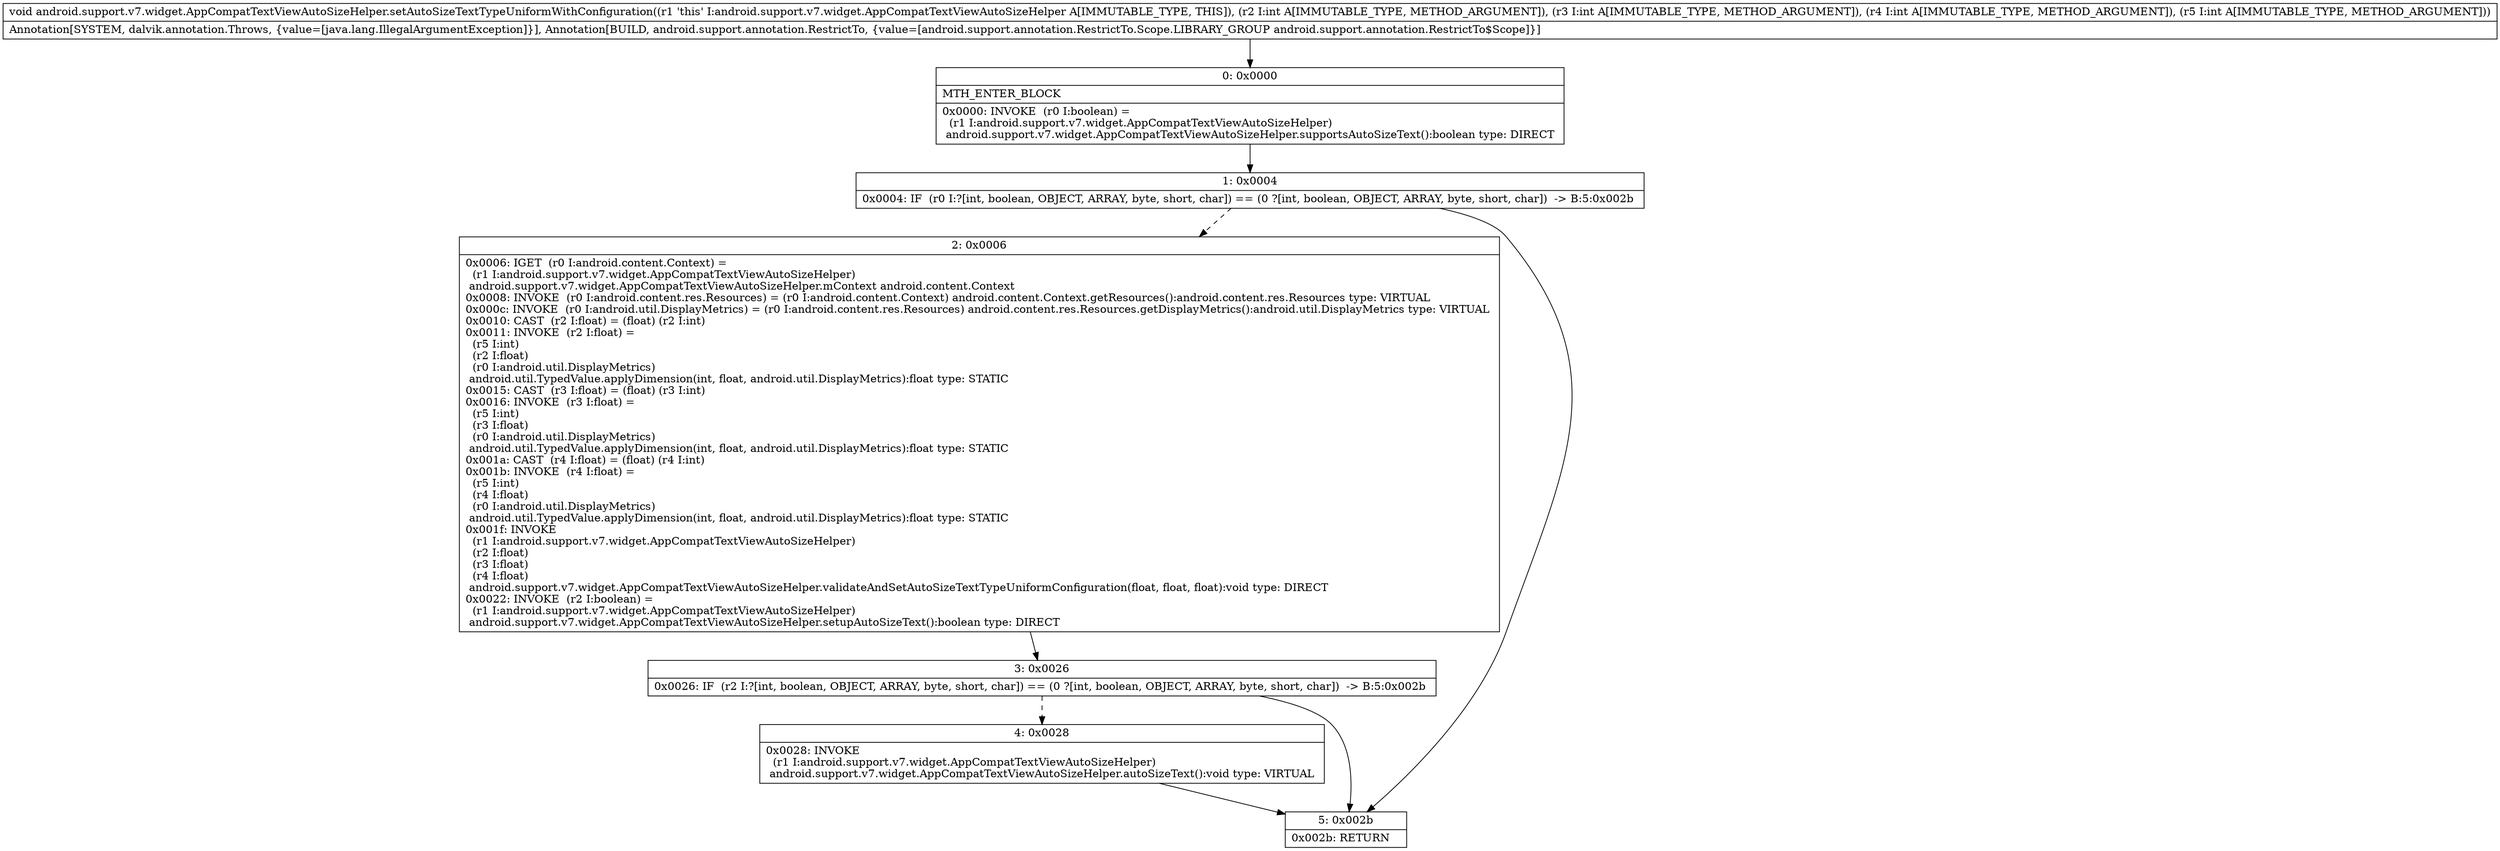 digraph "CFG forandroid.support.v7.widget.AppCompatTextViewAutoSizeHelper.setAutoSizeTextTypeUniformWithConfiguration(IIII)V" {
Node_0 [shape=record,label="{0\:\ 0x0000|MTH_ENTER_BLOCK\l|0x0000: INVOKE  (r0 I:boolean) = \l  (r1 I:android.support.v7.widget.AppCompatTextViewAutoSizeHelper)\l android.support.v7.widget.AppCompatTextViewAutoSizeHelper.supportsAutoSizeText():boolean type: DIRECT \l}"];
Node_1 [shape=record,label="{1\:\ 0x0004|0x0004: IF  (r0 I:?[int, boolean, OBJECT, ARRAY, byte, short, char]) == (0 ?[int, boolean, OBJECT, ARRAY, byte, short, char])  \-\> B:5:0x002b \l}"];
Node_2 [shape=record,label="{2\:\ 0x0006|0x0006: IGET  (r0 I:android.content.Context) = \l  (r1 I:android.support.v7.widget.AppCompatTextViewAutoSizeHelper)\l android.support.v7.widget.AppCompatTextViewAutoSizeHelper.mContext android.content.Context \l0x0008: INVOKE  (r0 I:android.content.res.Resources) = (r0 I:android.content.Context) android.content.Context.getResources():android.content.res.Resources type: VIRTUAL \l0x000c: INVOKE  (r0 I:android.util.DisplayMetrics) = (r0 I:android.content.res.Resources) android.content.res.Resources.getDisplayMetrics():android.util.DisplayMetrics type: VIRTUAL \l0x0010: CAST  (r2 I:float) = (float) (r2 I:int) \l0x0011: INVOKE  (r2 I:float) = \l  (r5 I:int)\l  (r2 I:float)\l  (r0 I:android.util.DisplayMetrics)\l android.util.TypedValue.applyDimension(int, float, android.util.DisplayMetrics):float type: STATIC \l0x0015: CAST  (r3 I:float) = (float) (r3 I:int) \l0x0016: INVOKE  (r3 I:float) = \l  (r5 I:int)\l  (r3 I:float)\l  (r0 I:android.util.DisplayMetrics)\l android.util.TypedValue.applyDimension(int, float, android.util.DisplayMetrics):float type: STATIC \l0x001a: CAST  (r4 I:float) = (float) (r4 I:int) \l0x001b: INVOKE  (r4 I:float) = \l  (r5 I:int)\l  (r4 I:float)\l  (r0 I:android.util.DisplayMetrics)\l android.util.TypedValue.applyDimension(int, float, android.util.DisplayMetrics):float type: STATIC \l0x001f: INVOKE  \l  (r1 I:android.support.v7.widget.AppCompatTextViewAutoSizeHelper)\l  (r2 I:float)\l  (r3 I:float)\l  (r4 I:float)\l android.support.v7.widget.AppCompatTextViewAutoSizeHelper.validateAndSetAutoSizeTextTypeUniformConfiguration(float, float, float):void type: DIRECT \l0x0022: INVOKE  (r2 I:boolean) = \l  (r1 I:android.support.v7.widget.AppCompatTextViewAutoSizeHelper)\l android.support.v7.widget.AppCompatTextViewAutoSizeHelper.setupAutoSizeText():boolean type: DIRECT \l}"];
Node_3 [shape=record,label="{3\:\ 0x0026|0x0026: IF  (r2 I:?[int, boolean, OBJECT, ARRAY, byte, short, char]) == (0 ?[int, boolean, OBJECT, ARRAY, byte, short, char])  \-\> B:5:0x002b \l}"];
Node_4 [shape=record,label="{4\:\ 0x0028|0x0028: INVOKE  \l  (r1 I:android.support.v7.widget.AppCompatTextViewAutoSizeHelper)\l android.support.v7.widget.AppCompatTextViewAutoSizeHelper.autoSizeText():void type: VIRTUAL \l}"];
Node_5 [shape=record,label="{5\:\ 0x002b|0x002b: RETURN   \l}"];
MethodNode[shape=record,label="{void android.support.v7.widget.AppCompatTextViewAutoSizeHelper.setAutoSizeTextTypeUniformWithConfiguration((r1 'this' I:android.support.v7.widget.AppCompatTextViewAutoSizeHelper A[IMMUTABLE_TYPE, THIS]), (r2 I:int A[IMMUTABLE_TYPE, METHOD_ARGUMENT]), (r3 I:int A[IMMUTABLE_TYPE, METHOD_ARGUMENT]), (r4 I:int A[IMMUTABLE_TYPE, METHOD_ARGUMENT]), (r5 I:int A[IMMUTABLE_TYPE, METHOD_ARGUMENT]))  | Annotation[SYSTEM, dalvik.annotation.Throws, \{value=[java.lang.IllegalArgumentException]\}], Annotation[BUILD, android.support.annotation.RestrictTo, \{value=[android.support.annotation.RestrictTo.Scope.LIBRARY_GROUP android.support.annotation.RestrictTo$Scope]\}]\l}"];
MethodNode -> Node_0;
Node_0 -> Node_1;
Node_1 -> Node_2[style=dashed];
Node_1 -> Node_5;
Node_2 -> Node_3;
Node_3 -> Node_4[style=dashed];
Node_3 -> Node_5;
Node_4 -> Node_5;
}

